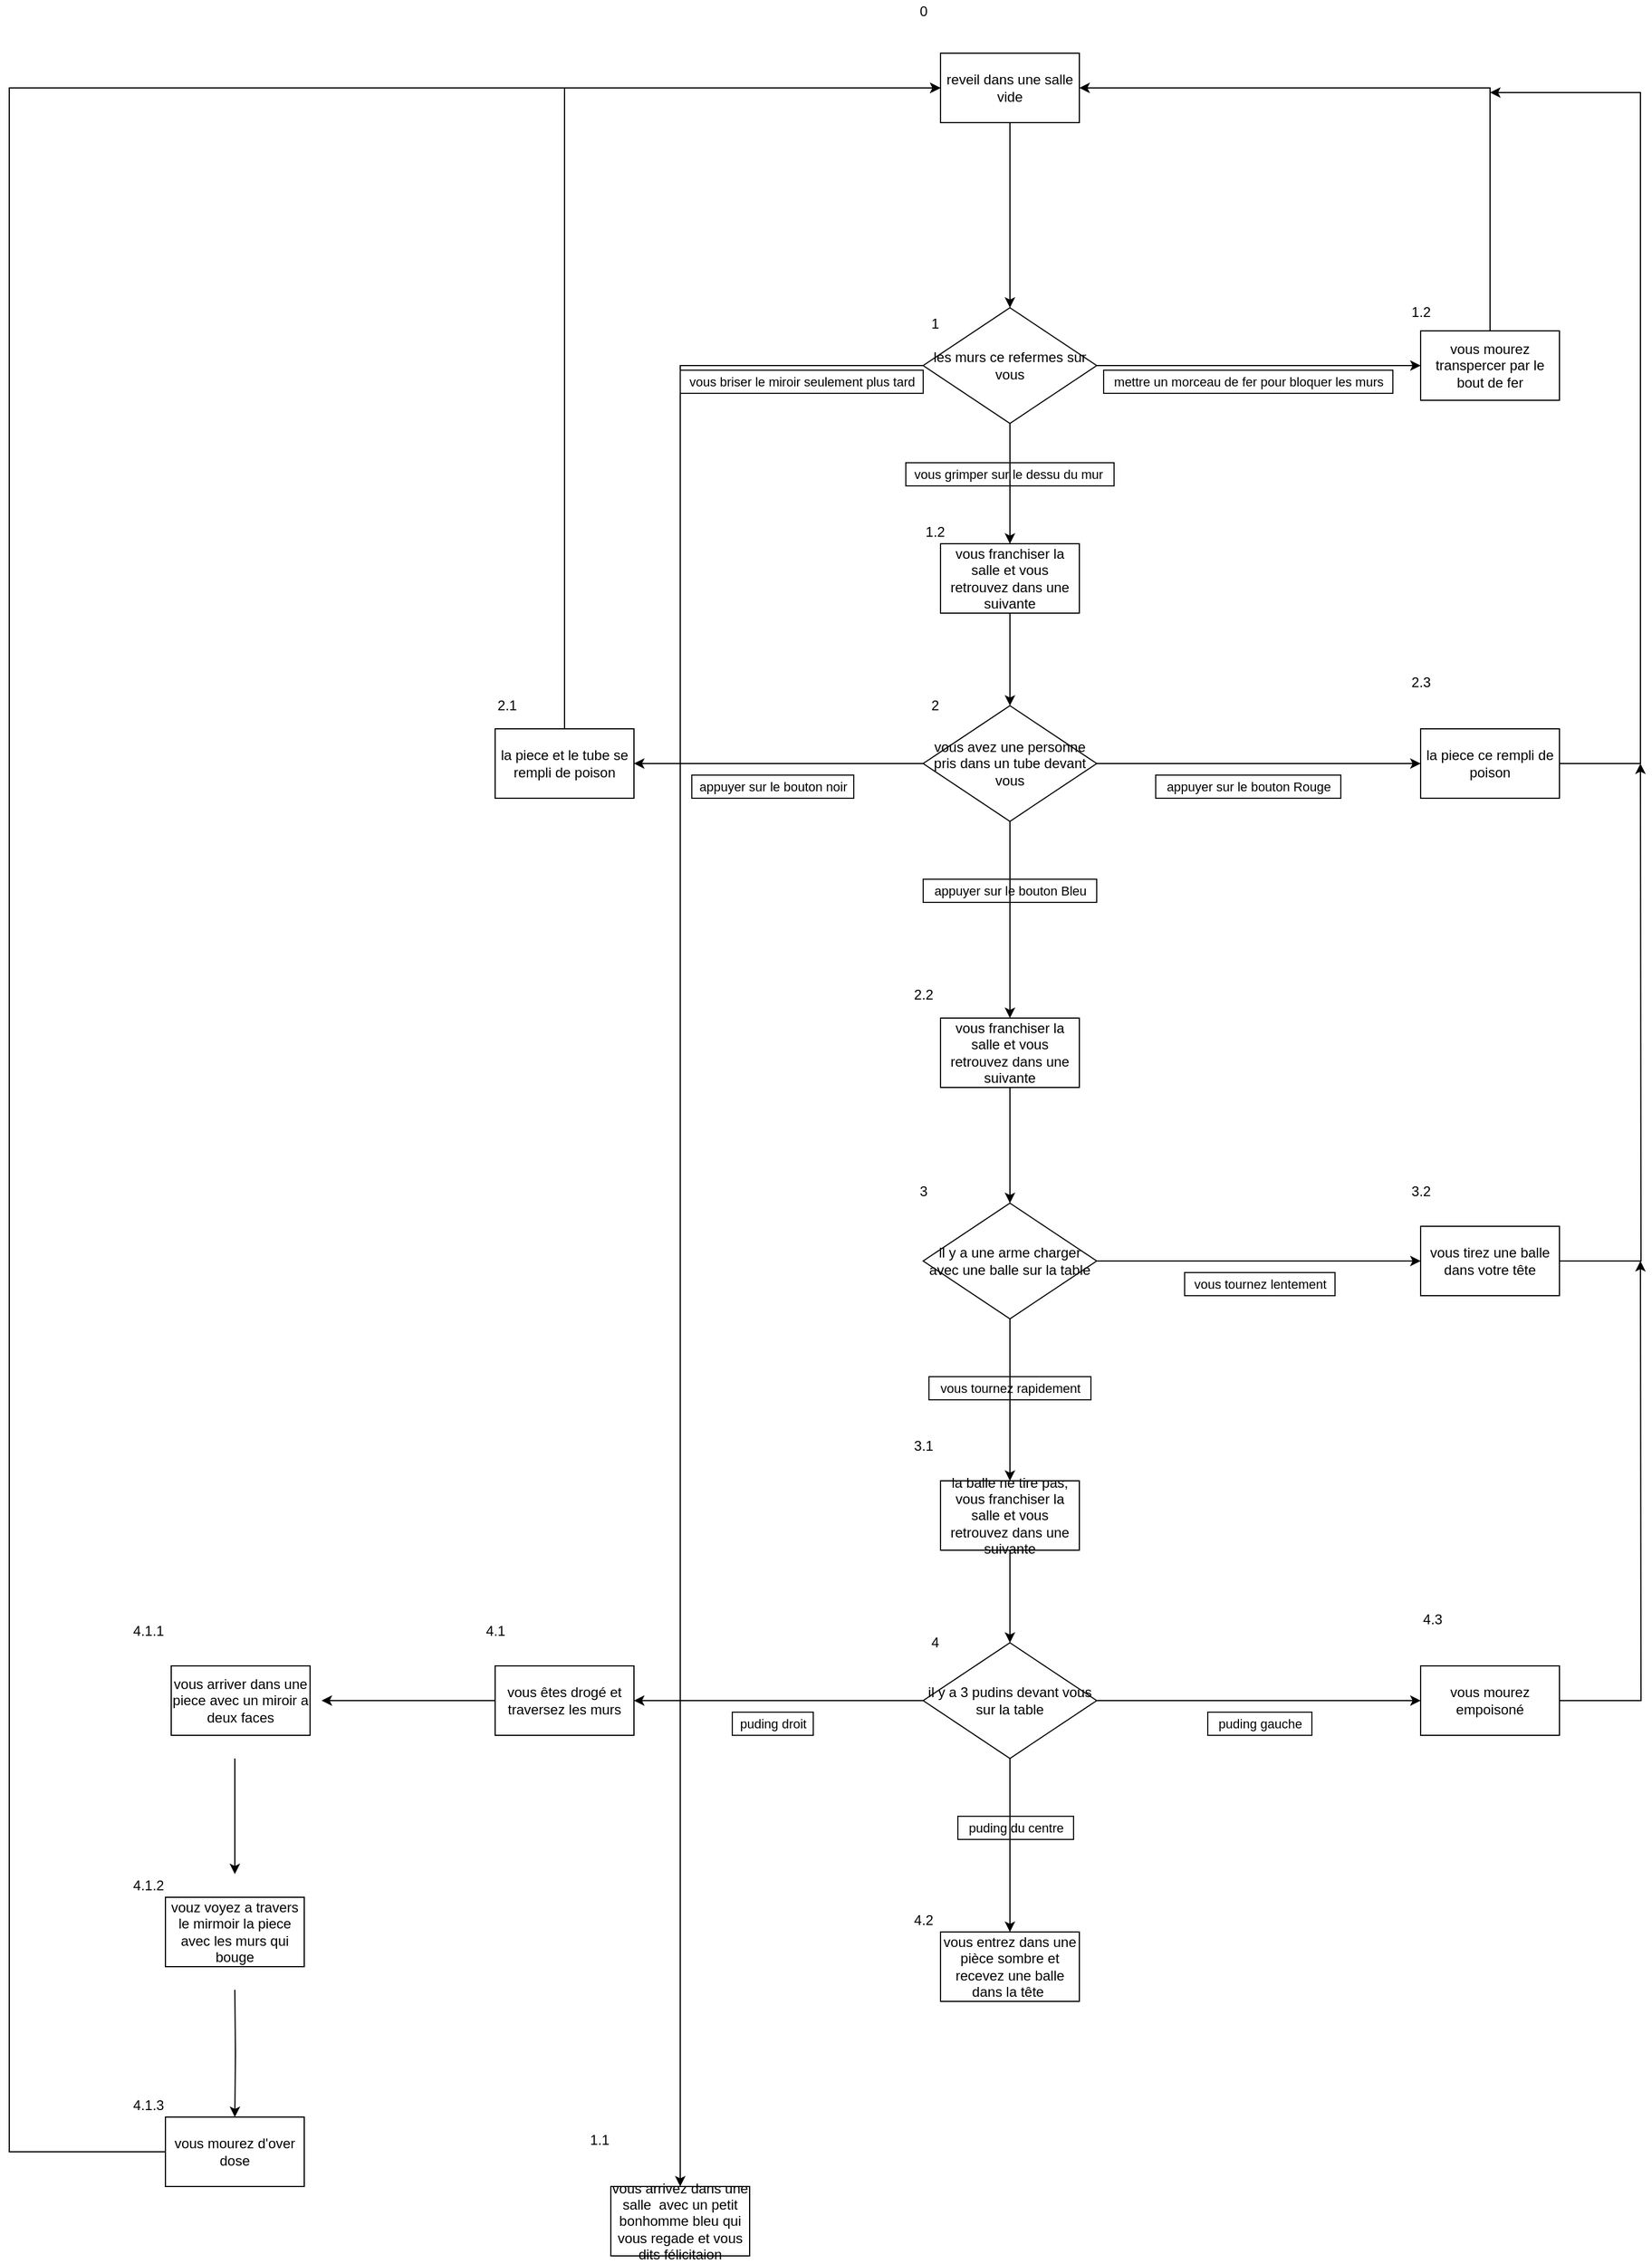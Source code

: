 <mxfile>
    <diagram id="WPqYMdL9iSrQDno1ZYE5" name="Page-1">
        <mxGraphModel dx="618" dy="1857" grid="1" gridSize="10" guides="1" tooltips="1" connect="1" arrows="1" fold="1" page="1" pageScale="1" pageWidth="827" pageHeight="1169" math="0" shadow="0">
            <root>
                <mxCell id="0"/>
                <mxCell id="1" parent="0"/>
                <mxCell id="12" style="edgeStyle=orthogonalEdgeStyle;rounded=0;orthogonalLoop=1;jettySize=auto;html=1;entryX=0.5;entryY=0;entryDx=0;entryDy=0;fillColor=none;" parent="1" source="7" target="14" edge="1">
                    <mxGeometry relative="1" as="geometry">
                        <mxPoint x="1035" y="-674" as="targetPoint"/>
                    </mxGeometry>
                </mxCell>
                <mxCell id="7" value="reveil dans une salle vide" style="whiteSpace=wrap;html=1;strokeWidth=1;strokeColor=#000000;" parent="1" vertex="1">
                    <mxGeometry x="975" y="-904" width="120" height="60" as="geometry"/>
                </mxCell>
                <mxCell id="17" style="edgeStyle=orthogonalEdgeStyle;rounded=0;orthogonalLoop=1;jettySize=auto;html=1;entryX=0;entryY=0.5;entryDx=0;entryDy=0;fillColor=none;" parent="1" source="14" target="16" edge="1">
                    <mxGeometry relative="1" as="geometry"/>
                </mxCell>
                <mxCell id="22" style="edgeStyle=orthogonalEdgeStyle;rounded=0;orthogonalLoop=1;jettySize=auto;html=1;entryX=0.5;entryY=0;entryDx=0;entryDy=0;fillColor=none;" parent="1" source="14" target="21" edge="1">
                    <mxGeometry relative="1" as="geometry"/>
                </mxCell>
                <mxCell id="69" style="edgeStyle=orthogonalEdgeStyle;rounded=0;orthogonalLoop=1;jettySize=auto;html=1;fillColor=none;" parent="1" source="14" edge="1">
                    <mxGeometry relative="1" as="geometry">
                        <mxPoint x="750" y="940" as="targetPoint"/>
                        <Array as="points">
                            <mxPoint x="750" y="-634"/>
                        </Array>
                    </mxGeometry>
                </mxCell>
                <mxCell id="14" value="&lt;span&gt;les murs ce refermes sur vous&lt;/span&gt;" style="rhombus;whiteSpace=wrap;html=1;strokeWidth=1;strokeColor=#000000;" parent="1" vertex="1">
                    <mxGeometry x="960" y="-684" width="150" height="100" as="geometry"/>
                </mxCell>
                <mxCell id="18" style="edgeStyle=orthogonalEdgeStyle;rounded=0;orthogonalLoop=1;jettySize=auto;html=1;entryX=1;entryY=0.5;entryDx=0;entryDy=0;fillColor=none;" parent="1" source="16" target="7" edge="1">
                    <mxGeometry relative="1" as="geometry">
                        <Array as="points">
                            <mxPoint x="1450" y="-874"/>
                        </Array>
                    </mxGeometry>
                </mxCell>
                <mxCell id="16" value="vous mourez transpercer par le bout de fer" style="rounded=0;whiteSpace=wrap;html=1;strokeWidth=1;" parent="1" vertex="1">
                    <mxGeometry x="1390" y="-664" width="120" height="60" as="geometry"/>
                </mxCell>
                <mxCell id="19" value="&lt;font style=&quot;font-size: 11px&quot;&gt;mettre un morceau de fer pour bloquer les murs&lt;/font&gt;" style="text;html=1;align=center;verticalAlign=middle;resizable=0;points=[];autosize=1;shadow=0;glass=0;rounded=0;strokeWidth=1;strokeColor=#141414;" parent="1" vertex="1">
                    <mxGeometry x="1116" y="-630" width="250" height="20" as="geometry"/>
                </mxCell>
                <mxCell id="25" style="edgeStyle=orthogonalEdgeStyle;rounded=0;orthogonalLoop=1;jettySize=auto;html=1;exitX=0.5;exitY=1;exitDx=0;exitDy=0;entryX=0.5;entryY=0;entryDx=0;entryDy=0;fillColor=none;" parent="1" source="21" target="24" edge="1">
                    <mxGeometry relative="1" as="geometry"/>
                </mxCell>
                <mxCell id="21" value="vous franchiser la salle et vous retrouvez dans une suivante" style="rounded=0;whiteSpace=wrap;html=1;shadow=0;glass=0;strokeWidth=1;strokeColor=#000000;" parent="1" vertex="1">
                    <mxGeometry x="975" y="-480" width="120" height="60" as="geometry"/>
                </mxCell>
                <mxCell id="23" value="&lt;font style=&quot;font-size: 11px&quot;&gt;vous grimper sur le dessu du mur&amp;nbsp;&lt;/font&gt;" style="text;html=1;align=center;verticalAlign=middle;resizable=0;points=[];autosize=1;shadow=0;glass=0;rounded=0;strokeWidth=1;strokeColor=#141414;" parent="1" vertex="1">
                    <mxGeometry x="945" y="-550" width="180" height="20" as="geometry"/>
                </mxCell>
                <mxCell id="31" style="edgeStyle=orthogonalEdgeStyle;rounded=0;orthogonalLoop=1;jettySize=auto;html=1;entryX=0.5;entryY=0;entryDx=0;entryDy=0;fillColor=none;" parent="1" source="24" target="29" edge="1">
                    <mxGeometry relative="1" as="geometry"/>
                </mxCell>
                <mxCell id="32" style="edgeStyle=orthogonalEdgeStyle;rounded=0;orthogonalLoop=1;jettySize=auto;html=1;exitX=1;exitY=0.5;exitDx=0;exitDy=0;entryX=0;entryY=0.5;entryDx=0;entryDy=0;fillColor=none;" parent="1" source="24" target="28" edge="1">
                    <mxGeometry relative="1" as="geometry"/>
                </mxCell>
                <mxCell id="34" style="edgeStyle=orthogonalEdgeStyle;rounded=0;orthogonalLoop=1;jettySize=auto;html=1;fillColor=none;" parent="1" source="24" target="33" edge="1">
                    <mxGeometry relative="1" as="geometry"/>
                </mxCell>
                <mxCell id="24" value="&lt;span&gt;vous avez une personne pris dans un tube devant vous&lt;/span&gt;" style="rhombus;whiteSpace=wrap;html=1;strokeWidth=1;strokeColor=#000000;" parent="1" vertex="1">
                    <mxGeometry x="960" y="-340" width="150" height="100" as="geometry"/>
                </mxCell>
                <mxCell id="26" value="&lt;font style=&quot;font-size: 11px&quot;&gt;appuyer sur le bouton Rouge&lt;/font&gt;" style="text;html=1;align=center;verticalAlign=middle;resizable=0;points=[];autosize=1;shadow=0;glass=0;rounded=0;strokeWidth=1;strokeColor=#141414;" parent="1" vertex="1">
                    <mxGeometry x="1161" y="-280" width="160" height="20" as="geometry"/>
                </mxCell>
                <mxCell id="27" value="&lt;font style=&quot;font-size: 11px&quot;&gt;appuyer sur le bouton Bleu&lt;/font&gt;" style="text;html=1;align=center;verticalAlign=middle;resizable=0;points=[];autosize=1;shadow=0;glass=0;rounded=0;strokeWidth=1;strokeColor=#141414;" parent="1" vertex="1">
                    <mxGeometry x="960" y="-190" width="150" height="20" as="geometry"/>
                </mxCell>
                <mxCell id="30" style="edgeStyle=orthogonalEdgeStyle;rounded=0;orthogonalLoop=1;jettySize=auto;html=1;fillColor=none;" parent="1" source="28" edge="1">
                    <mxGeometry relative="1" as="geometry">
                        <mxPoint x="1450" y="-870" as="targetPoint"/>
                        <Array as="points">
                            <mxPoint x="1580" y="-290"/>
                            <mxPoint x="1580" y="-870"/>
                        </Array>
                    </mxGeometry>
                </mxCell>
                <mxCell id="28" value="la piece ce rempli de poison" style="rounded=0;whiteSpace=wrap;html=1;shadow=0;glass=0;strokeWidth=1;strokeColor=#000000;" parent="1" vertex="1">
                    <mxGeometry x="1390" y="-320" width="120" height="60" as="geometry"/>
                </mxCell>
                <mxCell id="40" style="edgeStyle=orthogonalEdgeStyle;rounded=0;orthogonalLoop=1;jettySize=auto;html=1;entryX=0.5;entryY=0;entryDx=0;entryDy=0;fillColor=none;" parent="1" source="29" target="39" edge="1">
                    <mxGeometry relative="1" as="geometry"/>
                </mxCell>
                <mxCell id="29" value="vous franchiser la salle et vous retrouvez dans une suivante" style="rounded=0;whiteSpace=wrap;html=1;shadow=0;glass=0;strokeWidth=1;strokeColor=#000000;" parent="1" vertex="1">
                    <mxGeometry x="975" y="-70" width="120" height="60" as="geometry"/>
                </mxCell>
                <mxCell id="37" style="edgeStyle=orthogonalEdgeStyle;rounded=0;orthogonalLoop=1;jettySize=auto;html=1;exitX=0.5;exitY=0;exitDx=0;exitDy=0;entryX=0;entryY=0.5;entryDx=0;entryDy=0;fillColor=none;" parent="1" source="33" target="7" edge="1">
                    <mxGeometry relative="1" as="geometry"/>
                </mxCell>
                <mxCell id="33" value="la piece et le tube se rempli de poison" style="rounded=0;whiteSpace=wrap;html=1;shadow=0;glass=0;strokeWidth=1;strokeColor=#000000;" parent="1" vertex="1">
                    <mxGeometry x="590" y="-320" width="120" height="60" as="geometry"/>
                </mxCell>
                <mxCell id="35" value="&lt;font style=&quot;font-size: 11px&quot;&gt;appuyer sur le bouton noir&lt;/font&gt;" style="text;html=1;align=center;verticalAlign=middle;resizable=0;points=[];autosize=1;shadow=0;glass=0;rounded=0;strokeWidth=1;strokeColor=#141414;" parent="1" vertex="1">
                    <mxGeometry x="760" y="-280" width="140" height="20" as="geometry"/>
                </mxCell>
                <mxCell id="41" style="edgeStyle=orthogonalEdgeStyle;rounded=0;orthogonalLoop=1;jettySize=auto;html=1;entryX=0.5;entryY=0;entryDx=0;entryDy=0;fillColor=none;" parent="1" source="39" edge="1">
                    <mxGeometry relative="1" as="geometry">
                        <mxPoint x="1035" y="330" as="targetPoint"/>
                    </mxGeometry>
                </mxCell>
                <mxCell id="47" style="edgeStyle=orthogonalEdgeStyle;rounded=0;orthogonalLoop=1;jettySize=auto;html=1;entryX=0;entryY=0.5;entryDx=0;entryDy=0;fillColor=none;" parent="1" source="39" target="45" edge="1">
                    <mxGeometry relative="1" as="geometry"/>
                </mxCell>
                <mxCell id="39" value="&lt;span&gt;il y a une arme charger avec une balle sur la table&lt;/span&gt;" style="rhombus;whiteSpace=wrap;html=1;strokeWidth=1;strokeColor=#000000;" parent="1" vertex="1">
                    <mxGeometry x="960" y="90" width="150" height="100" as="geometry"/>
                </mxCell>
                <mxCell id="58" style="edgeStyle=orthogonalEdgeStyle;rounded=0;orthogonalLoop=1;jettySize=auto;html=1;exitX=1;exitY=0.5;exitDx=0;exitDy=0;entryX=0;entryY=0.5;entryDx=0;entryDy=0;fillColor=none;" parent="1" source="43" target="55" edge="1">
                    <mxGeometry relative="1" as="geometry"/>
                </mxCell>
                <mxCell id="59" style="edgeStyle=orthogonalEdgeStyle;rounded=0;orthogonalLoop=1;jettySize=auto;html=1;exitX=0.5;exitY=1;exitDx=0;exitDy=0;entryX=0.5;entryY=0;entryDx=0;entryDy=0;fillColor=none;" parent="1" source="43" target="57" edge="1">
                    <mxGeometry relative="1" as="geometry"/>
                </mxCell>
                <mxCell id="60" style="edgeStyle=orthogonalEdgeStyle;rounded=0;orthogonalLoop=1;jettySize=auto;html=1;exitX=0;exitY=0.5;exitDx=0;exitDy=0;entryX=1;entryY=0.5;entryDx=0;entryDy=0;fillColor=none;" parent="1" source="43" target="56" edge="1">
                    <mxGeometry relative="1" as="geometry"/>
                </mxCell>
                <mxCell id="43" value="&lt;span&gt;il y a 3 pudins devant vous sur la table&lt;br&gt;&lt;/span&gt;" style="rhombus;whiteSpace=wrap;html=1;strokeWidth=1;strokeColor=#000000;" parent="1" vertex="1">
                    <mxGeometry x="960" y="470" width="150" height="100" as="geometry"/>
                </mxCell>
                <mxCell id="71" style="edgeStyle=orthogonalEdgeStyle;rounded=0;orthogonalLoop=1;jettySize=auto;html=1;entryX=0.5;entryY=0;entryDx=0;entryDy=0;fillColor=none;" parent="1" edge="1">
                    <mxGeometry relative="1" as="geometry">
                        <mxPoint x="365" y="670" as="targetPoint"/>
                        <mxPoint x="365" y="570" as="sourcePoint"/>
                    </mxGeometry>
                </mxCell>
                <mxCell id="46" style="edgeStyle=orthogonalEdgeStyle;rounded=0;orthogonalLoop=1;jettySize=auto;html=1;fillColor=none;" parent="1" source="45" edge="1">
                    <mxGeometry relative="1" as="geometry">
                        <mxPoint x="1580" y="-290" as="targetPoint"/>
                    </mxGeometry>
                </mxCell>
                <mxCell id="45" value="vous tirez une balle dans votre tête" style="rounded=0;whiteSpace=wrap;html=1;shadow=0;glass=0;strokeWidth=1;strokeColor=#000000;" parent="1" vertex="1">
                    <mxGeometry x="1390" y="110" width="120" height="60" as="geometry"/>
                </mxCell>
                <mxCell id="49" value="&lt;font style=&quot;font-size: 11px&quot;&gt;vous tournez rapidement&lt;/font&gt;" style="text;html=1;align=center;verticalAlign=middle;resizable=0;points=[];autosize=1;shadow=0;glass=0;rounded=0;strokeWidth=1;strokeColor=#141414;" parent="1" vertex="1">
                    <mxGeometry x="965" y="240" width="140" height="20" as="geometry"/>
                </mxCell>
                <mxCell id="50" value="&lt;font style=&quot;font-size: 11px&quot;&gt;vous tournez lentement&lt;/font&gt;" style="text;html=1;align=center;verticalAlign=middle;resizable=0;points=[];autosize=1;shadow=0;glass=0;rounded=0;strokeWidth=1;strokeColor=#141414;" parent="1" vertex="1">
                    <mxGeometry x="1186" y="150" width="130" height="20" as="geometry"/>
                </mxCell>
                <mxCell id="53" style="edgeStyle=orthogonalEdgeStyle;rounded=0;orthogonalLoop=1;jettySize=auto;html=1;fillColor=none;" parent="1" source="52" target="43" edge="1">
                    <mxGeometry relative="1" as="geometry"/>
                </mxCell>
                <mxCell id="52" value="la balle ne tire pas, vous franchiser la salle et vous retrouvez dans une suivante" style="rounded=0;whiteSpace=wrap;html=1;shadow=0;glass=0;strokeWidth=1;strokeColor=#000000;" parent="1" vertex="1">
                    <mxGeometry x="975" y="330" width="120" height="60" as="geometry"/>
                </mxCell>
                <mxCell id="64" style="edgeStyle=orthogonalEdgeStyle;rounded=0;orthogonalLoop=1;jettySize=auto;html=1;exitX=1;exitY=0.5;exitDx=0;exitDy=0;fillColor=none;" parent="1" source="55" edge="1">
                    <mxGeometry relative="1" as="geometry">
                        <mxPoint x="1580" y="140" as="targetPoint"/>
                    </mxGeometry>
                </mxCell>
                <mxCell id="55" value="vous mourez empoisoné" style="rounded=0;whiteSpace=wrap;html=1;shadow=0;glass=0;strokeWidth=1;strokeColor=#000000;" parent="1" vertex="1">
                    <mxGeometry x="1390" y="490" width="120" height="60" as="geometry"/>
                </mxCell>
                <mxCell id="67" style="edgeStyle=orthogonalEdgeStyle;rounded=0;orthogonalLoop=1;jettySize=auto;html=1;entryX=1;entryY=0.5;entryDx=0;entryDy=0;fillColor=none;" parent="1" source="56" edge="1">
                    <mxGeometry relative="1" as="geometry">
                        <mxPoint x="440" y="520" as="targetPoint"/>
                    </mxGeometry>
                </mxCell>
                <mxCell id="56" value="vous êtes drogé et traversez les murs" style="rounded=0;whiteSpace=wrap;html=1;shadow=0;glass=0;strokeWidth=1;strokeColor=#000000;" parent="1" vertex="1">
                    <mxGeometry x="590" y="490" width="120" height="60" as="geometry"/>
                </mxCell>
                <mxCell id="57" value="vous entrez dans une pièce sombre et recevez une balle dans la tête&amp;nbsp;" style="rounded=0;whiteSpace=wrap;html=1;shadow=0;glass=0;strokeWidth=1;strokeColor=#000000;" parent="1" vertex="1">
                    <mxGeometry x="975" y="720" width="120" height="60" as="geometry"/>
                </mxCell>
                <mxCell id="61" value="&lt;font style=&quot;font-size: 11px&quot;&gt;puding droit&lt;/font&gt;" style="text;html=1;align=center;verticalAlign=middle;resizable=0;points=[];autosize=1;shadow=0;glass=0;rounded=0;strokeWidth=1;strokeColor=#141414;" parent="1" vertex="1">
                    <mxGeometry x="795" y="530" width="70" height="20" as="geometry"/>
                </mxCell>
                <mxCell id="62" value="&lt;font style=&quot;font-size: 11px&quot;&gt;puding gauche&lt;/font&gt;" style="text;html=1;align=center;verticalAlign=middle;resizable=0;points=[];autosize=1;shadow=0;glass=0;rounded=0;strokeWidth=1;strokeColor=#141414;" parent="1" vertex="1">
                    <mxGeometry x="1206" y="530" width="90" height="20" as="geometry"/>
                </mxCell>
                <mxCell id="63" value="&lt;font style=&quot;font-size: 11px&quot;&gt;puding du centre&lt;/font&gt;" style="text;html=1;align=center;verticalAlign=middle;resizable=0;points=[];autosize=1;shadow=0;glass=0;rounded=0;strokeWidth=1;strokeColor=#141414;" parent="1" vertex="1">
                    <mxGeometry x="990" y="620" width="100" height="20" as="geometry"/>
                </mxCell>
                <mxCell id="72" value="&lt;font style=&quot;font-size: 11px&quot;&gt;vous briser le miroir seulement plus tard&lt;/font&gt;" style="text;html=1;align=center;verticalAlign=middle;resizable=0;points=[];autosize=1;shadow=0;glass=0;rounded=0;strokeWidth=1;strokeColor=#141414;" parent="1" vertex="1">
                    <mxGeometry x="750" y="-630" width="210" height="20" as="geometry"/>
                </mxCell>
                <mxCell id="76" style="edgeStyle=orthogonalEdgeStyle;rounded=0;orthogonalLoop=1;jettySize=auto;html=1;entryX=0.5;entryY=0;entryDx=0;entryDy=0;fillColor=none;" parent="1" target="75" edge="1">
                    <mxGeometry relative="1" as="geometry">
                        <mxPoint x="365" y="770" as="sourcePoint"/>
                    </mxGeometry>
                </mxCell>
                <mxCell id="77" style="edgeStyle=orthogonalEdgeStyle;rounded=0;orthogonalLoop=1;jettySize=auto;html=1;entryX=0;entryY=0.5;entryDx=0;entryDy=0;fillColor=none;" parent="1" source="75" target="7" edge="1">
                    <mxGeometry relative="1" as="geometry">
                        <Array as="points">
                            <mxPoint x="170" y="910"/>
                            <mxPoint x="170" y="-874"/>
                        </Array>
                    </mxGeometry>
                </mxCell>
                <mxCell id="75" value="vous mourez d'over dose" style="rounded=0;whiteSpace=wrap;html=1;shadow=0;glass=0;strokeWidth=1;strokeColor=#000000;" parent="1" vertex="1">
                    <mxGeometry x="305" y="880" width="120" height="60" as="geometry"/>
                </mxCell>
                <mxCell id="78" value="vous arrivez dans une salle&amp;nbsp; avec un petit bonhomme bleu qui vous regade et vous dits félicitaion" style="rounded=0;whiteSpace=wrap;html=1;shadow=0;glass=0;strokeWidth=1;strokeColor=#000000;" parent="1" vertex="1">
                    <mxGeometry x="690" y="940" width="120" height="60" as="geometry"/>
                </mxCell>
                <mxCell id="81" value="vous arriver dans une piece avec un miroir a deux faces" style="rounded=0;whiteSpace=wrap;html=1;shadow=0;glass=0;strokeWidth=1;strokeColor=#000000;" parent="1" vertex="1">
                    <mxGeometry x="310" y="490" width="120" height="60" as="geometry"/>
                </mxCell>
                <mxCell id="83" value="vouz voyez a travers le mirmoir la piece avec les murs qui bouge" style="rounded=0;whiteSpace=wrap;html=1;shadow=0;glass=0;strokeWidth=1;strokeColor=#000000;" parent="1" vertex="1">
                    <mxGeometry x="305" y="690" width="120" height="60" as="geometry"/>
                </mxCell>
                <mxCell id="84" value="1" style="text;html=1;align=center;verticalAlign=middle;resizable=0;points=[];autosize=1;strokeColor=none;" vertex="1" parent="1">
                    <mxGeometry x="960" y="-680" width="20" height="20" as="geometry"/>
                </mxCell>
                <mxCell id="85" value="2" style="text;html=1;align=center;verticalAlign=middle;resizable=0;points=[];autosize=1;strokeColor=none;" vertex="1" parent="1">
                    <mxGeometry x="960" y="-350" width="20" height="20" as="geometry"/>
                </mxCell>
                <mxCell id="86" value="3" style="text;html=1;align=center;verticalAlign=middle;resizable=0;points=[];autosize=1;strokeColor=none;" vertex="1" parent="1">
                    <mxGeometry x="950" y="70" width="20" height="20" as="geometry"/>
                </mxCell>
                <mxCell id="87" value="4" style="text;html=1;align=center;verticalAlign=middle;resizable=0;points=[];autosize=1;strokeColor=none;" vertex="1" parent="1">
                    <mxGeometry x="960" y="460" width="20" height="20" as="geometry"/>
                </mxCell>
                <mxCell id="88" value="1.2" style="text;html=1;align=center;verticalAlign=middle;resizable=0;points=[];autosize=1;strokeColor=none;" vertex="1" parent="1">
                    <mxGeometry x="955" y="-500" width="30" height="20" as="geometry"/>
                </mxCell>
                <mxCell id="89" value="1.2" style="text;html=1;align=center;verticalAlign=middle;resizable=0;points=[];autosize=1;strokeColor=none;" vertex="1" parent="1">
                    <mxGeometry x="1375" y="-690" width="30" height="20" as="geometry"/>
                </mxCell>
                <mxCell id="90" value="1.1" style="text;html=1;align=center;verticalAlign=middle;resizable=0;points=[];autosize=1;strokeColor=none;" vertex="1" parent="1">
                    <mxGeometry x="665" y="890" width="30" height="20" as="geometry"/>
                </mxCell>
                <mxCell id="92" value="0" style="text;html=1;align=center;verticalAlign=middle;resizable=0;points=[];autosize=1;strokeColor=none;" vertex="1" parent="1">
                    <mxGeometry x="950" y="-950" width="20" height="20" as="geometry"/>
                </mxCell>
                <mxCell id="93" value="2.1" style="text;html=1;align=center;verticalAlign=middle;resizable=0;points=[];autosize=1;strokeColor=none;" vertex="1" parent="1">
                    <mxGeometry x="585" y="-350" width="30" height="20" as="geometry"/>
                </mxCell>
                <mxCell id="94" value="2.3" style="text;html=1;align=center;verticalAlign=middle;resizable=0;points=[];autosize=1;strokeColor=none;" vertex="1" parent="1">
                    <mxGeometry x="1375" y="-370" width="30" height="20" as="geometry"/>
                </mxCell>
                <mxCell id="95" value="2.2" style="text;html=1;align=center;verticalAlign=middle;resizable=0;points=[];autosize=1;strokeColor=none;" vertex="1" parent="1">
                    <mxGeometry x="945" y="-100" width="30" height="20" as="geometry"/>
                </mxCell>
                <mxCell id="96" value="3.2" style="text;html=1;align=center;verticalAlign=middle;resizable=0;points=[];autosize=1;strokeColor=none;" vertex="1" parent="1">
                    <mxGeometry x="1375" y="70" width="30" height="20" as="geometry"/>
                </mxCell>
                <mxCell id="97" value="3.1" style="text;html=1;align=center;verticalAlign=middle;resizable=0;points=[];autosize=1;strokeColor=none;" vertex="1" parent="1">
                    <mxGeometry x="945" y="290" width="30" height="20" as="geometry"/>
                </mxCell>
                <mxCell id="98" value="4.1" style="text;html=1;align=center;verticalAlign=middle;resizable=0;points=[];autosize=1;strokeColor=none;" vertex="1" parent="1">
                    <mxGeometry x="575" y="450" width="30" height="20" as="geometry"/>
                </mxCell>
                <mxCell id="99" value="4.1.1" style="text;html=1;align=center;verticalAlign=middle;resizable=0;points=[];autosize=1;strokeColor=none;" vertex="1" parent="1">
                    <mxGeometry x="270" y="450" width="40" height="20" as="geometry"/>
                </mxCell>
                <mxCell id="100" value="4.1.2" style="text;html=1;align=center;verticalAlign=middle;resizable=0;points=[];autosize=1;strokeColor=none;" vertex="1" parent="1">
                    <mxGeometry x="270" y="670" width="40" height="20" as="geometry"/>
                </mxCell>
                <mxCell id="101" value="4.1.3" style="text;html=1;align=center;verticalAlign=middle;resizable=0;points=[];autosize=1;strokeColor=none;" vertex="1" parent="1">
                    <mxGeometry x="270" y="860" width="40" height="20" as="geometry"/>
                </mxCell>
                <mxCell id="102" value="4.2" style="text;html=1;align=center;verticalAlign=middle;resizable=0;points=[];autosize=1;strokeColor=none;" vertex="1" parent="1">
                    <mxGeometry x="945" y="700" width="30" height="20" as="geometry"/>
                </mxCell>
                <mxCell id="103" value="4.3" style="text;html=1;align=center;verticalAlign=middle;resizable=0;points=[];autosize=1;strokeColor=none;" vertex="1" parent="1">
                    <mxGeometry x="1385" y="440" width="30" height="20" as="geometry"/>
                </mxCell>
            </root>
        </mxGraphModel>
    </diagram>
</mxfile>